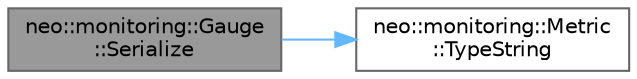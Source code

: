 digraph "neo::monitoring::Gauge::Serialize"
{
 // LATEX_PDF_SIZE
  bgcolor="transparent";
  edge [fontname=Helvetica,fontsize=10,labelfontname=Helvetica,labelfontsize=10];
  node [fontname=Helvetica,fontsize=10,shape=box,height=0.2,width=0.4];
  rankdir="LR";
  Node1 [id="Node000001",label="neo::monitoring::Gauge\l::Serialize",height=0.2,width=0.4,color="gray40", fillcolor="grey60", style="filled", fontcolor="black",tooltip="Serialize metric to Prometheus format."];
  Node1 -> Node2 [id="edge2_Node000001_Node000002",color="steelblue1",style="solid",tooltip=" "];
  Node2 [id="Node000002",label="neo::monitoring::Metric\l::TypeString",height=0.2,width=0.4,color="grey40", fillcolor="white", style="filled",URL="$classneo_1_1monitoring_1_1_metric.html#ac02de7bc213735d2d47ab1dd388937fd",tooltip=" "];
}
